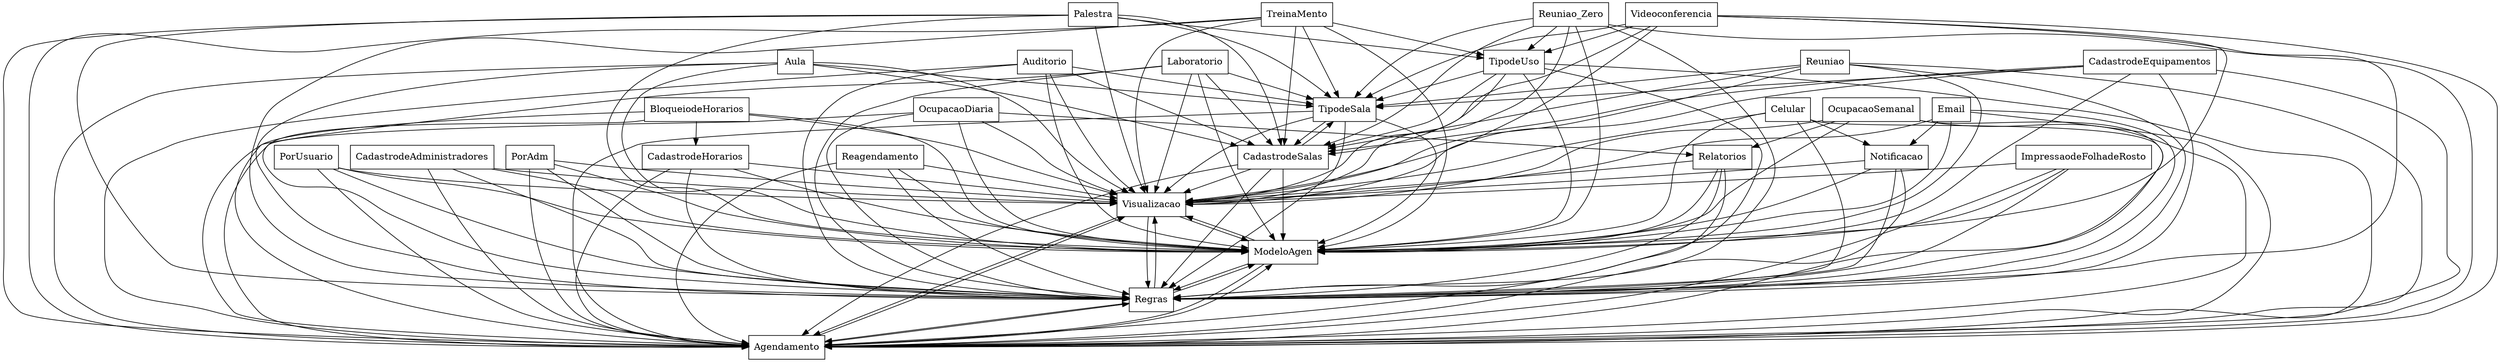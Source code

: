 digraph{
graph [rankdir=TB];
node [shape=box];
edge [arrowhead=normal];
0[label="Relatorios",]
1[label="Reagendamento",]
2[label="Visualizacao",]
3[label="Palestra",]
4[label="Aula",]
5[label="Reuniao_Zero",]
6[label="Celular",]
7[label="CadastrodeHorarios",]
8[label="Reuniao",]
9[label="Auditorio",]
10[label="ImpressaodeFolhadeRosto",]
11[label="TipodeUso",]
12[label="Videoconferencia",]
13[label="CadastrodeEquipamentos",]
14[label="ModeloAgen",]
15[label="Agendamento",]
16[label="Laboratorio",]
17[label="OcupacaoSemanal",]
18[label="TipodeSala",]
19[label="BloqueiodeHorarios",]
20[label="TreinaMento",]
21[label="Notificacao",]
22[label="PorUsuario",]
23[label="OcupacaoDiaria",]
24[label="CadastrodeSalas",]
25[label="Email",]
26[label="Regras",]
27[label="CadastrodeAdministradores",]
28[label="PorAdm",]
0->2[label="",]
0->14[label="",]
0->15[label="",]
0->26[label="",]
1->2[label="",]
1->14[label="",]
1->15[label="",]
1->26[label="",]
2->14[label="",]
2->15[label="",]
2->26[label="",]
3->2[label="",]
3->11[label="",]
3->14[label="",]
3->15[label="",]
3->18[label="",]
3->24[label="",]
3->26[label="",]
4->2[label="",]
4->14[label="",]
4->15[label="",]
4->18[label="",]
4->24[label="",]
4->26[label="",]
5->2[label="",]
5->11[label="",]
5->14[label="",]
5->15[label="",]
5->18[label="",]
5->24[label="",]
5->26[label="",]
6->2[label="",]
6->14[label="",]
6->15[label="",]
6->21[label="",]
6->26[label="",]
7->2[label="",]
7->14[label="",]
7->15[label="",]
7->26[label="",]
8->2[label="",]
8->14[label="",]
8->15[label="",]
8->18[label="",]
8->24[label="",]
8->26[label="",]
9->2[label="",]
9->14[label="",]
9->15[label="",]
9->18[label="",]
9->24[label="",]
9->26[label="",]
10->2[label="",]
10->14[label="",]
10->15[label="",]
10->26[label="",]
11->2[label="",]
11->14[label="",]
11->15[label="",]
11->18[label="",]
11->24[label="",]
11->26[label="",]
12->2[label="",]
12->11[label="",]
12->14[label="",]
12->15[label="",]
12->18[label="",]
12->24[label="",]
12->26[label="",]
13->2[label="",]
13->14[label="",]
13->15[label="",]
13->18[label="",]
13->24[label="",]
13->26[label="",]
14->2[label="",]
14->15[label="",]
14->26[label="",]
15->2[label="",]
15->14[label="",]
15->26[label="",]
16->2[label="",]
16->14[label="",]
16->15[label="",]
16->18[label="",]
16->24[label="",]
16->26[label="",]
17->0[label="",]
17->2[label="",]
17->14[label="",]
17->15[label="",]
17->26[label="",]
18->2[label="",]
18->14[label="",]
18->15[label="",]
18->24[label="",]
18->26[label="",]
19->2[label="",]
19->7[label="",]
19->14[label="",]
19->15[label="",]
19->26[label="",]
20->2[label="",]
20->11[label="",]
20->14[label="",]
20->15[label="",]
20->18[label="",]
20->24[label="",]
20->26[label="",]
21->2[label="",]
21->14[label="",]
21->15[label="",]
21->26[label="",]
22->2[label="",]
22->14[label="",]
22->15[label="",]
22->26[label="",]
23->0[label="",]
23->2[label="",]
23->14[label="",]
23->15[label="",]
23->26[label="",]
24->2[label="",]
24->14[label="",]
24->15[label="",]
24->18[label="",]
24->26[label="",]
25->2[label="",]
25->14[label="",]
25->15[label="",]
25->21[label="",]
25->26[label="",]
26->2[label="",]
26->14[label="",]
26->15[label="",]
27->2[label="",]
27->14[label="",]
27->15[label="",]
27->26[label="",]
28->2[label="",]
28->14[label="",]
28->15[label="",]
28->26[label="",]
}
